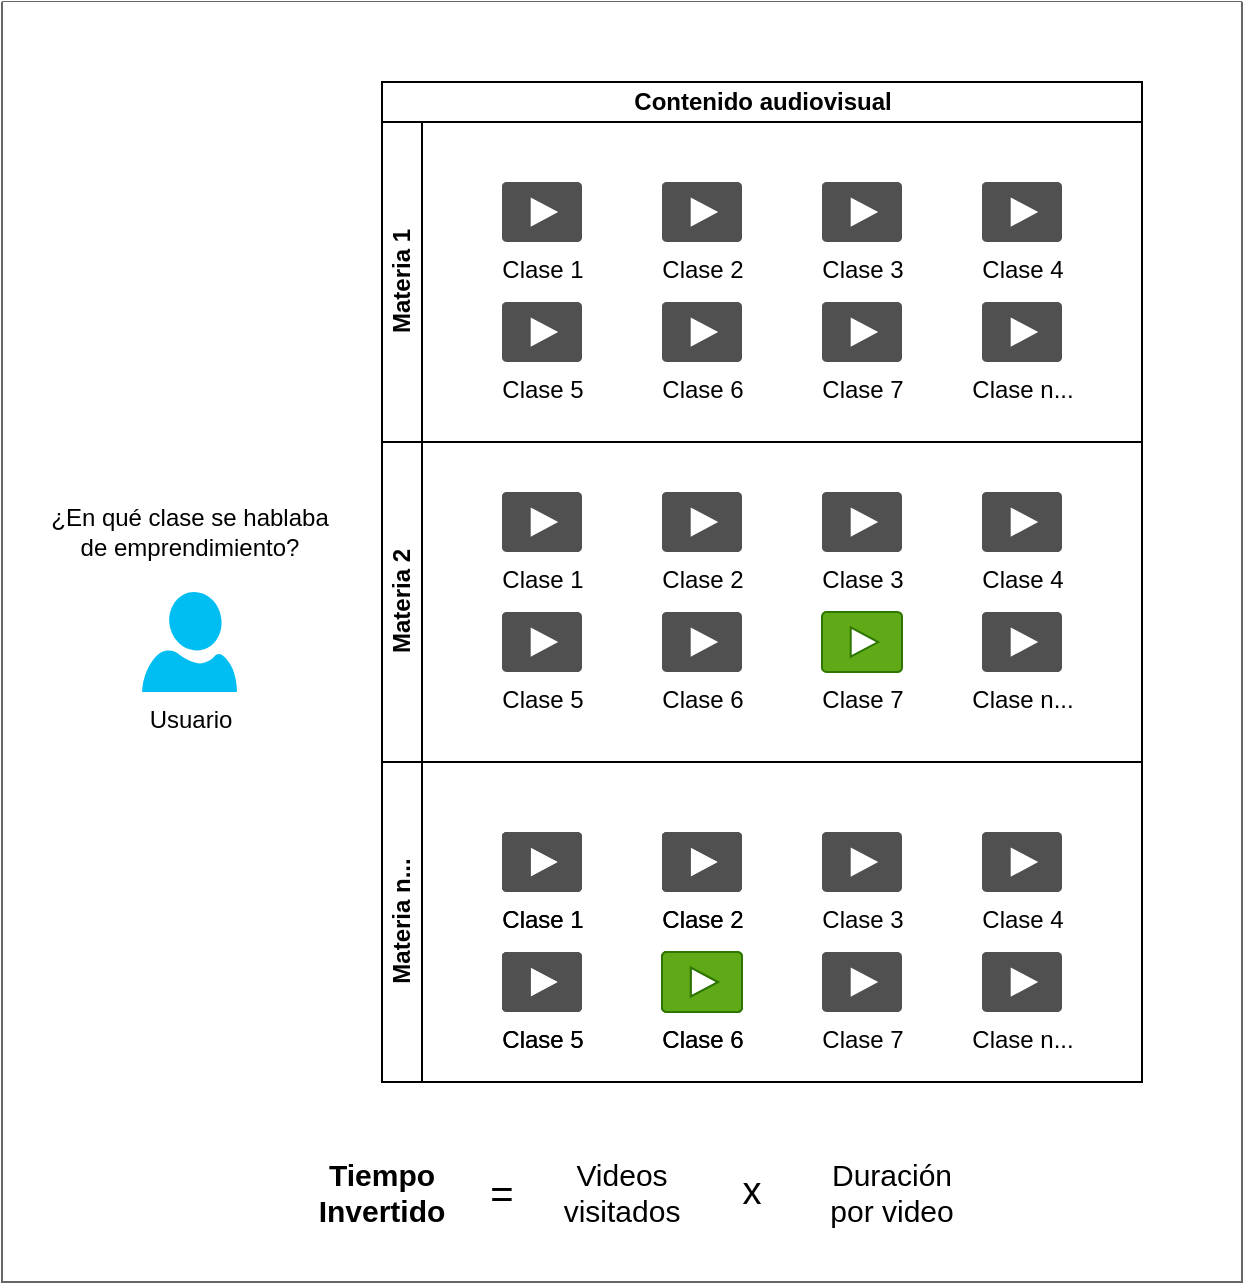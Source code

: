 <mxfile>
    <diagram id="01_xcEH4UmA5kcshdU0a" name="Page-1">
        <mxGraphModel dx="1078" dy="1410" grid="1" gridSize="10" guides="1" tooltips="1" connect="1" arrows="1" fold="1" page="1" pageScale="1" pageWidth="850" pageHeight="1100" math="0" shadow="0">
            <root>
                <mxCell id="0"/>
                <mxCell id="1" parent="0"/>
                <mxCell id="22" value="" style="swimlane;startSize=0;fillColor=#f5f5f5;shadow=0;gradientColor=#FFFFFF;strokeColor=#666666;swimlaneFillColor=#FFFFFF;" parent="1" vertex="1">
                    <mxGeometry x="80" y="160" width="620" height="640" as="geometry"/>
                </mxCell>
                <mxCell id="4" value="Contenido audiovisual" style="swimlane;childLayout=stackLayout;resizeParent=1;resizeParentMax=0;horizontal=1;startSize=20;horizontalStack=0;html=1;" parent="22" vertex="1">
                    <mxGeometry x="190" y="40" width="380" height="500" as="geometry"/>
                </mxCell>
                <mxCell id="5" value="Materia 1" style="swimlane;startSize=20;horizontal=0;html=1;" parent="4" vertex="1">
                    <mxGeometry y="20" width="380" height="160" as="geometry"/>
                </mxCell>
                <mxCell id="57" value="" style="group" vertex="1" connectable="0" parent="5">
                    <mxGeometry x="60" y="30" width="280" height="90" as="geometry"/>
                </mxCell>
                <mxCell id="9" value="Clase 1" style="sketch=0;pointerEvents=1;shadow=0;dashed=0;html=1;strokeColor=none;fillColor=#505050;labelPosition=center;verticalLabelPosition=bottom;verticalAlign=top;outlineConnect=0;align=center;shape=mxgraph.office.concepts.video_play;fontColor=#000000;" parent="57" vertex="1">
                    <mxGeometry width="40" height="30" as="geometry"/>
                </mxCell>
                <mxCell id="10" value="Clase 2" style="sketch=0;pointerEvents=1;shadow=0;dashed=0;html=1;strokeColor=none;fillColor=#505050;labelPosition=center;verticalLabelPosition=bottom;verticalAlign=top;outlineConnect=0;align=center;shape=mxgraph.office.concepts.video_play;fontColor=#000000;" parent="57" vertex="1">
                    <mxGeometry x="80" width="40" height="30" as="geometry"/>
                </mxCell>
                <mxCell id="11" value="Clase 3" style="sketch=0;pointerEvents=1;shadow=0;dashed=0;html=1;strokeColor=none;fillColor=#505050;labelPosition=center;verticalLabelPosition=bottom;verticalAlign=top;outlineConnect=0;align=center;shape=mxgraph.office.concepts.video_play;fontColor=#000000;" parent="57" vertex="1">
                    <mxGeometry x="160" width="40" height="30" as="geometry"/>
                </mxCell>
                <mxCell id="13" value="Clase 4" style="sketch=0;pointerEvents=1;shadow=0;dashed=0;html=1;strokeColor=none;fillColor=#505050;labelPosition=center;verticalLabelPosition=bottom;verticalAlign=top;outlineConnect=0;align=center;shape=mxgraph.office.concepts.video_play;fontColor=#000000;" parent="57" vertex="1">
                    <mxGeometry x="240" width="40" height="30" as="geometry"/>
                </mxCell>
                <mxCell id="27" value="Clase 5" style="sketch=0;pointerEvents=1;shadow=0;dashed=0;html=1;strokeColor=none;fillColor=#505050;labelPosition=center;verticalLabelPosition=bottom;verticalAlign=top;outlineConnect=0;align=center;shape=mxgraph.office.concepts.video_play;fontColor=#000000;" parent="57" vertex="1">
                    <mxGeometry y="60" width="40" height="30" as="geometry"/>
                </mxCell>
                <mxCell id="28" value="Clase 6" style="sketch=0;pointerEvents=1;shadow=0;dashed=0;html=1;strokeColor=none;fillColor=#505050;labelPosition=center;verticalLabelPosition=bottom;verticalAlign=top;outlineConnect=0;align=center;shape=mxgraph.office.concepts.video_play;fontColor=#000000;" parent="57" vertex="1">
                    <mxGeometry x="80" y="60" width="40" height="30" as="geometry"/>
                </mxCell>
                <mxCell id="29" value="Clase 7" style="sketch=0;pointerEvents=1;shadow=0;dashed=0;html=1;strokeColor=none;fillColor=#505050;labelPosition=center;verticalLabelPosition=bottom;verticalAlign=top;outlineConnect=0;align=center;shape=mxgraph.office.concepts.video_play;fontColor=#000000;" parent="57" vertex="1">
                    <mxGeometry x="160" y="60" width="40" height="30" as="geometry"/>
                </mxCell>
                <mxCell id="30" value="Clase n..." style="sketch=0;pointerEvents=1;shadow=0;dashed=0;html=1;strokeColor=none;fillColor=#505050;labelPosition=center;verticalLabelPosition=bottom;verticalAlign=top;outlineConnect=0;align=center;shape=mxgraph.office.concepts.video_play;fontColor=#000000;" parent="57" vertex="1">
                    <mxGeometry x="240" y="60" width="40" height="30" as="geometry"/>
                </mxCell>
                <mxCell id="6" value="Materia 2" style="swimlane;startSize=20;horizontal=0;html=1;" parent="4" vertex="1">
                    <mxGeometry y="180" width="380" height="160" as="geometry"/>
                </mxCell>
                <mxCell id="58" value="" style="group" vertex="1" connectable="0" parent="6">
                    <mxGeometry x="60" y="25" width="280" height="90" as="geometry"/>
                </mxCell>
                <mxCell id="32" value="Clase 1" style="sketch=0;pointerEvents=1;shadow=0;dashed=0;html=1;strokeColor=none;fillColor=#505050;labelPosition=center;verticalLabelPosition=bottom;verticalAlign=top;outlineConnect=0;align=center;shape=mxgraph.office.concepts.video_play;fontColor=#000000;" parent="58" vertex="1">
                    <mxGeometry width="40" height="30" as="geometry"/>
                </mxCell>
                <mxCell id="33" value="Clase 2" style="sketch=0;pointerEvents=1;shadow=0;dashed=0;html=1;strokeColor=none;fillColor=#505050;labelPosition=center;verticalLabelPosition=bottom;verticalAlign=top;outlineConnect=0;align=center;shape=mxgraph.office.concepts.video_play;fontColor=#000000;" parent="58" vertex="1">
                    <mxGeometry x="80" width="40" height="30" as="geometry"/>
                </mxCell>
                <mxCell id="34" value="Clase 3" style="sketch=0;pointerEvents=1;shadow=0;dashed=0;html=1;strokeColor=none;fillColor=#505050;labelPosition=center;verticalLabelPosition=bottom;verticalAlign=top;outlineConnect=0;align=center;shape=mxgraph.office.concepts.video_play;fontColor=#000000;" parent="58" vertex="1">
                    <mxGeometry x="160" width="40" height="30" as="geometry"/>
                </mxCell>
                <mxCell id="35" value="Clase 4" style="sketch=0;pointerEvents=1;shadow=0;dashed=0;html=1;strokeColor=none;fillColor=#505050;labelPosition=center;verticalLabelPosition=bottom;verticalAlign=top;outlineConnect=0;align=center;shape=mxgraph.office.concepts.video_play;fontColor=#000000;" parent="58" vertex="1">
                    <mxGeometry x="240" width="40" height="30" as="geometry"/>
                </mxCell>
                <mxCell id="36" value="Clase 5" style="sketch=0;pointerEvents=1;shadow=0;dashed=0;html=1;strokeColor=none;fillColor=#505050;labelPosition=center;verticalLabelPosition=bottom;verticalAlign=top;outlineConnect=0;align=center;shape=mxgraph.office.concepts.video_play;fontColor=#000000;" parent="58" vertex="1">
                    <mxGeometry y="60" width="40" height="30" as="geometry"/>
                </mxCell>
                <mxCell id="37" value="Clase 6" style="sketch=0;pointerEvents=1;shadow=0;dashed=0;html=1;strokeColor=none;fillColor=#505050;labelPosition=center;verticalLabelPosition=bottom;verticalAlign=top;outlineConnect=0;align=center;shape=mxgraph.office.concepts.video_play;fontColor=#000000;" parent="58" vertex="1">
                    <mxGeometry x="80" y="60" width="40" height="30" as="geometry"/>
                </mxCell>
                <mxCell id="38" value="Clase 7" style="sketch=0;pointerEvents=1;shadow=0;dashed=0;html=1;strokeColor=#2D7600;fillColor=#60a917;labelPosition=center;verticalLabelPosition=bottom;verticalAlign=top;outlineConnect=0;align=center;shape=mxgraph.office.concepts.video_play;fontColor=#000000;" parent="58" vertex="1">
                    <mxGeometry x="160" y="60" width="40" height="30" as="geometry"/>
                </mxCell>
                <mxCell id="39" value="Clase n..." style="sketch=0;pointerEvents=1;shadow=0;dashed=0;html=1;strokeColor=none;fillColor=#505050;labelPosition=center;verticalLabelPosition=bottom;verticalAlign=top;outlineConnect=0;align=center;shape=mxgraph.office.concepts.video_play;fontColor=#000000;" parent="58" vertex="1">
                    <mxGeometry x="240" y="60" width="40" height="30" as="geometry"/>
                </mxCell>
                <mxCell id="7" value="Materia n..." style="swimlane;startSize=20;horizontal=0;html=1;" parent="4" vertex="1">
                    <mxGeometry y="340" width="380" height="160" as="geometry"/>
                </mxCell>
                <mxCell id="40" value="Clase 1" style="sketch=0;pointerEvents=1;shadow=0;dashed=0;html=1;strokeColor=none;fillColor=#505050;labelPosition=center;verticalLabelPosition=bottom;verticalAlign=top;outlineConnect=0;align=center;shape=mxgraph.office.concepts.video_play;fontColor=#000000;" parent="7" vertex="1">
                    <mxGeometry x="60" y="35" width="40" height="30" as="geometry"/>
                </mxCell>
                <mxCell id="41" value="Clase 2" style="sketch=0;pointerEvents=1;shadow=0;dashed=0;html=1;strokeColor=none;fillColor=#505050;labelPosition=center;verticalLabelPosition=bottom;verticalAlign=top;outlineConnect=0;align=center;shape=mxgraph.office.concepts.video_play;fontColor=#000000;" parent="7" vertex="1">
                    <mxGeometry x="140" y="35" width="40" height="30" as="geometry"/>
                </mxCell>
                <mxCell id="44" value="Clase 5" style="sketch=0;pointerEvents=1;shadow=0;dashed=0;html=1;strokeColor=none;fillColor=#505050;labelPosition=center;verticalLabelPosition=bottom;verticalAlign=top;outlineConnect=0;align=center;shape=mxgraph.office.concepts.video_play;fontColor=#000000;" parent="7" vertex="1">
                    <mxGeometry x="60" y="95" width="40" height="30" as="geometry"/>
                </mxCell>
                <mxCell id="45" value="Clase 6" style="sketch=0;pointerEvents=1;shadow=0;dashed=0;html=1;strokeColor=#2D7600;fillColor=#60a917;labelPosition=center;verticalLabelPosition=bottom;verticalAlign=top;outlineConnect=0;align=center;shape=mxgraph.office.concepts.video_play;fontColor=#000000;" parent="7" vertex="1">
                    <mxGeometry x="140" y="95" width="40" height="30" as="geometry"/>
                </mxCell>
                <mxCell id="63" value="" style="group" vertex="1" connectable="0" parent="7">
                    <mxGeometry x="60" y="35" width="280" height="90" as="geometry"/>
                </mxCell>
                <mxCell id="42" value="Clase 3" style="sketch=0;pointerEvents=1;shadow=0;dashed=0;html=1;strokeColor=none;fillColor=#505050;labelPosition=center;verticalLabelPosition=bottom;verticalAlign=top;outlineConnect=0;align=center;shape=mxgraph.office.concepts.video_play;fontColor=#000000;" parent="63" vertex="1">
                    <mxGeometry x="160" width="40" height="30" as="geometry"/>
                </mxCell>
                <mxCell id="43" value="Clase 4" style="sketch=0;pointerEvents=1;shadow=0;dashed=0;html=1;strokeColor=none;fillColor=#505050;labelPosition=center;verticalLabelPosition=bottom;verticalAlign=top;outlineConnect=0;align=center;shape=mxgraph.office.concepts.video_play;fontColor=#000000;" parent="63" vertex="1">
                    <mxGeometry x="240" width="40" height="30" as="geometry"/>
                </mxCell>
                <mxCell id="46" value="Clase 7" style="sketch=0;pointerEvents=1;shadow=0;dashed=0;html=1;strokeColor=none;fillColor=#505050;labelPosition=center;verticalLabelPosition=bottom;verticalAlign=top;outlineConnect=0;align=center;shape=mxgraph.office.concepts.video_play;fontColor=#000000;" parent="63" vertex="1">
                    <mxGeometry x="160" y="60" width="40" height="30" as="geometry"/>
                </mxCell>
                <mxCell id="47" value="Clase n..." style="sketch=0;pointerEvents=1;shadow=0;dashed=0;html=1;strokeColor=none;fillColor=#505050;labelPosition=center;verticalLabelPosition=bottom;verticalAlign=top;outlineConnect=0;align=center;shape=mxgraph.office.concepts.video_play;fontColor=#000000;" parent="63" vertex="1">
                    <mxGeometry x="240" y="60" width="40" height="30" as="geometry"/>
                </mxCell>
                <mxCell id="59" value="Clase 1" style="sketch=0;pointerEvents=1;shadow=0;dashed=0;html=1;strokeColor=none;fillColor=#505050;labelPosition=center;verticalLabelPosition=bottom;verticalAlign=top;outlineConnect=0;align=center;shape=mxgraph.office.concepts.video_play;fontColor=#000000;" vertex="1" parent="63">
                    <mxGeometry width="40" height="30" as="geometry"/>
                </mxCell>
                <mxCell id="60" value="Clase 5" style="sketch=0;pointerEvents=1;shadow=0;dashed=0;html=1;strokeColor=none;fillColor=#505050;labelPosition=center;verticalLabelPosition=bottom;verticalAlign=top;outlineConnect=0;align=center;shape=mxgraph.office.concepts.video_play;fontColor=#000000;" vertex="1" parent="63">
                    <mxGeometry y="60" width="40" height="30" as="geometry"/>
                </mxCell>
                <mxCell id="61" value="Clase 2" style="sketch=0;pointerEvents=1;shadow=0;dashed=0;html=1;strokeColor=none;fillColor=#505050;labelPosition=center;verticalLabelPosition=bottom;verticalAlign=top;outlineConnect=0;align=center;shape=mxgraph.office.concepts.video_play;fontColor=#000000;" vertex="1" parent="63">
                    <mxGeometry x="80" width="40" height="30" as="geometry"/>
                </mxCell>
                <mxCell id="62" value="Clase 6" style="sketch=0;pointerEvents=1;shadow=0;dashed=0;html=1;strokeColor=#2D7600;fillColor=#60a917;labelPosition=center;verticalLabelPosition=bottom;verticalAlign=top;outlineConnect=0;align=center;shape=mxgraph.office.concepts.video_play;fontColor=#000000;" vertex="1" parent="63">
                    <mxGeometry x="80" y="60" width="40" height="30" as="geometry"/>
                </mxCell>
                <mxCell id="56" value="" style="group" parent="22" vertex="1" connectable="0">
                    <mxGeometry x="160" y="580" width="320" height="30" as="geometry"/>
                </mxCell>
                <mxCell id="50" value="Duración por video" style="text;html=1;strokeColor=none;fillColor=none;align=center;verticalAlign=middle;whiteSpace=wrap;rounded=0;fontColor=#000000;fontSize=15;" parent="56" vertex="1">
                    <mxGeometry x="250" width="70" height="30" as="geometry"/>
                </mxCell>
                <mxCell id="51" value="=" style="text;html=1;strokeColor=none;fillColor=none;align=center;verticalAlign=middle;whiteSpace=wrap;rounded=0;fontColor=#000000;fontSize=20;" parent="56" vertex="1">
                    <mxGeometry x="60" width="60" height="30" as="geometry"/>
                </mxCell>
                <mxCell id="52" value="&lt;b&gt;Tiempo Invertido&lt;/b&gt;" style="text;html=1;strokeColor=none;fillColor=none;align=center;verticalAlign=middle;whiteSpace=wrap;rounded=0;fontColor=#000000;fontSize=15;" parent="56" vertex="1">
                    <mxGeometry width="60" height="30" as="geometry"/>
                </mxCell>
                <mxCell id="53" value="Videos visitados" style="text;html=1;strokeColor=none;fillColor=none;align=center;verticalAlign=middle;whiteSpace=wrap;rounded=0;fontColor=#000000;fontSize=15;" parent="56" vertex="1">
                    <mxGeometry x="120" width="60" height="30" as="geometry"/>
                </mxCell>
                <mxCell id="55" value="x" style="text;html=1;strokeColor=none;fillColor=none;align=center;verticalAlign=middle;whiteSpace=wrap;rounded=0;fontColor=#000000;fontSize=19;" parent="56" vertex="1">
                    <mxGeometry x="200" width="30" height="30" as="geometry"/>
                </mxCell>
                <mxCell id="64" value="" style="group" vertex="1" connectable="0" parent="22">
                    <mxGeometry x="18.75" y="250" width="150" height="95" as="geometry"/>
                </mxCell>
                <mxCell id="2" value="Usuario" style="verticalLabelPosition=bottom;html=1;verticalAlign=top;align=center;strokeColor=none;fillColor=#00BEF2;shape=mxgraph.azure.user;fontColor=#000000;" parent="64" vertex="1">
                    <mxGeometry x="51.25" y="45" width="47.5" height="50" as="geometry"/>
                </mxCell>
                <mxCell id="48" value="¿En qué clase se hablaba de emprendimiento?" style="text;html=1;strokeColor=none;fillColor=none;align=center;verticalAlign=middle;whiteSpace=wrap;rounded=0;fontColor=#000000;" parent="64" vertex="1">
                    <mxGeometry width="150" height="30" as="geometry"/>
                </mxCell>
            </root>
        </mxGraphModel>
    </diagram>
</mxfile>